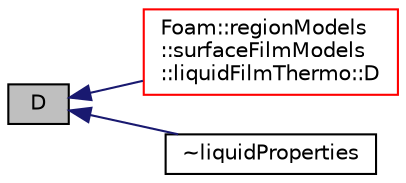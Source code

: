digraph "D"
{
  bgcolor="transparent";
  edge [fontname="Helvetica",fontsize="10",labelfontname="Helvetica",labelfontsize="10"];
  node [fontname="Helvetica",fontsize="10",shape=record];
  rankdir="LR";
  Node553 [label="D",height=0.2,width=0.4,color="black", fillcolor="grey75", style="filled", fontcolor="black"];
  Node553 -> Node554 [dir="back",color="midnightblue",fontsize="10",style="solid",fontname="Helvetica"];
  Node554 [label="Foam::regionModels\l::surfaceFilmModels\l::liquidFilmThermo::D",height=0.2,width=0.4,color="red",URL="$a30141.html#af7ddb503657d6210602b1705c4321e64",tooltip="Return diffusivity [m2/s]. "];
  Node553 -> Node556 [dir="back",color="midnightblue",fontsize="10",style="solid",fontname="Helvetica"];
  Node556 [label="~liquidProperties",height=0.2,width=0.4,color="black",URL="$a31289.html#aeae3a2914413bd2fa49246f6f512af62",tooltip="Destructor. "];
}
